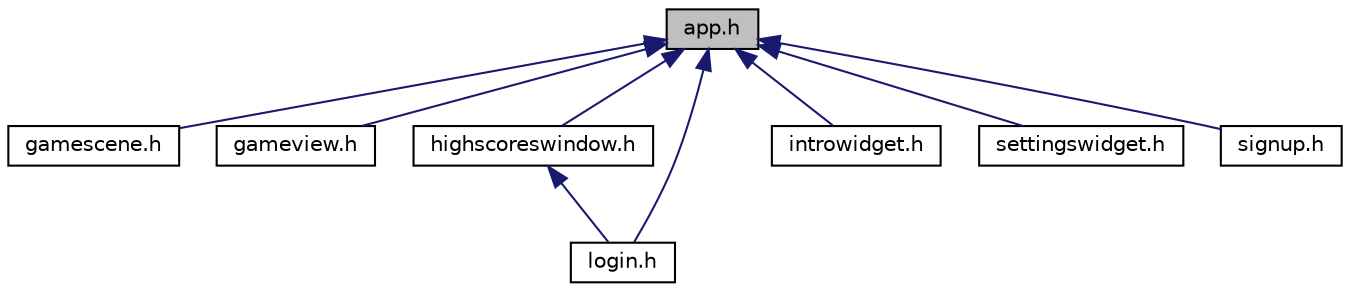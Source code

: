 digraph "app.h"
{
  edge [fontname="Helvetica",fontsize="10",labelfontname="Helvetica",labelfontsize="10"];
  node [fontname="Helvetica",fontsize="10",shape=record];
  Node12 [label="app.h",height=0.2,width=0.4,color="black", fillcolor="grey75", style="filled", fontcolor="black"];
  Node12 -> Node13 [dir="back",color="midnightblue",fontsize="10",style="solid",fontname="Helvetica"];
  Node13 [label="gamescene.h",height=0.2,width=0.4,color="black", fillcolor="white", style="filled",URL="$gamescene_8h.html",tooltip="GameScene::GameScene, constructor calls the functions. "];
  Node12 -> Node14 [dir="back",color="midnightblue",fontsize="10",style="solid",fontname="Helvetica"];
  Node14 [label="gameview.h",height=0.2,width=0.4,color="black", fillcolor="white", style="filled",URL="$gameview_8h.html",tooltip="GameView::GameView constructor. "];
  Node12 -> Node15 [dir="back",color="midnightblue",fontsize="10",style="solid",fontname="Helvetica"];
  Node15 [label="highscoreswindow.h",height=0.2,width=0.4,color="black", fillcolor="white", style="filled",URL="$highscoreswindow_8h.html",tooltip="highscoresWindow::highscoresWindow constructor "];
  Node15 -> Node16 [dir="back",color="midnightblue",fontsize="10",style="solid",fontname="Helvetica"];
  Node16 [label="login.h",height=0.2,width=0.4,color="black", fillcolor="white", style="filled",URL="$login_8h.html",tooltip="login::login, login window adds the widgets, layout and connections "];
  Node12 -> Node17 [dir="back",color="midnightblue",fontsize="10",style="solid",fontname="Helvetica"];
  Node17 [label="introwidget.h",height=0.2,width=0.4,color="black", fillcolor="white", style="filled",URL="$introwidget_8h.html",tooltip="IntroWidget::IntroWidget. "];
  Node12 -> Node18 [dir="back",color="midnightblue",fontsize="10",style="solid",fontname="Helvetica"];
  Node18 [label="settingswidget.h",height=0.2,width=0.4,color="black", fillcolor="white", style="filled",URL="$settingswidget_8h.html",tooltip="SettingsWidget::SettingsWidget, constructor. "];
  Node12 -> Node16 [dir="back",color="midnightblue",fontsize="10",style="solid",fontname="Helvetica"];
  Node12 -> Node19 [dir="back",color="midnightblue",fontsize="10",style="solid",fontname="Helvetica"];
  Node19 [label="signup.h",height=0.2,width=0.4,color="black", fillcolor="white", style="filled",URL="$signup_8h.html",tooltip="signUp::signUp, constructor sets the widgets, layouts and connections "];
}
